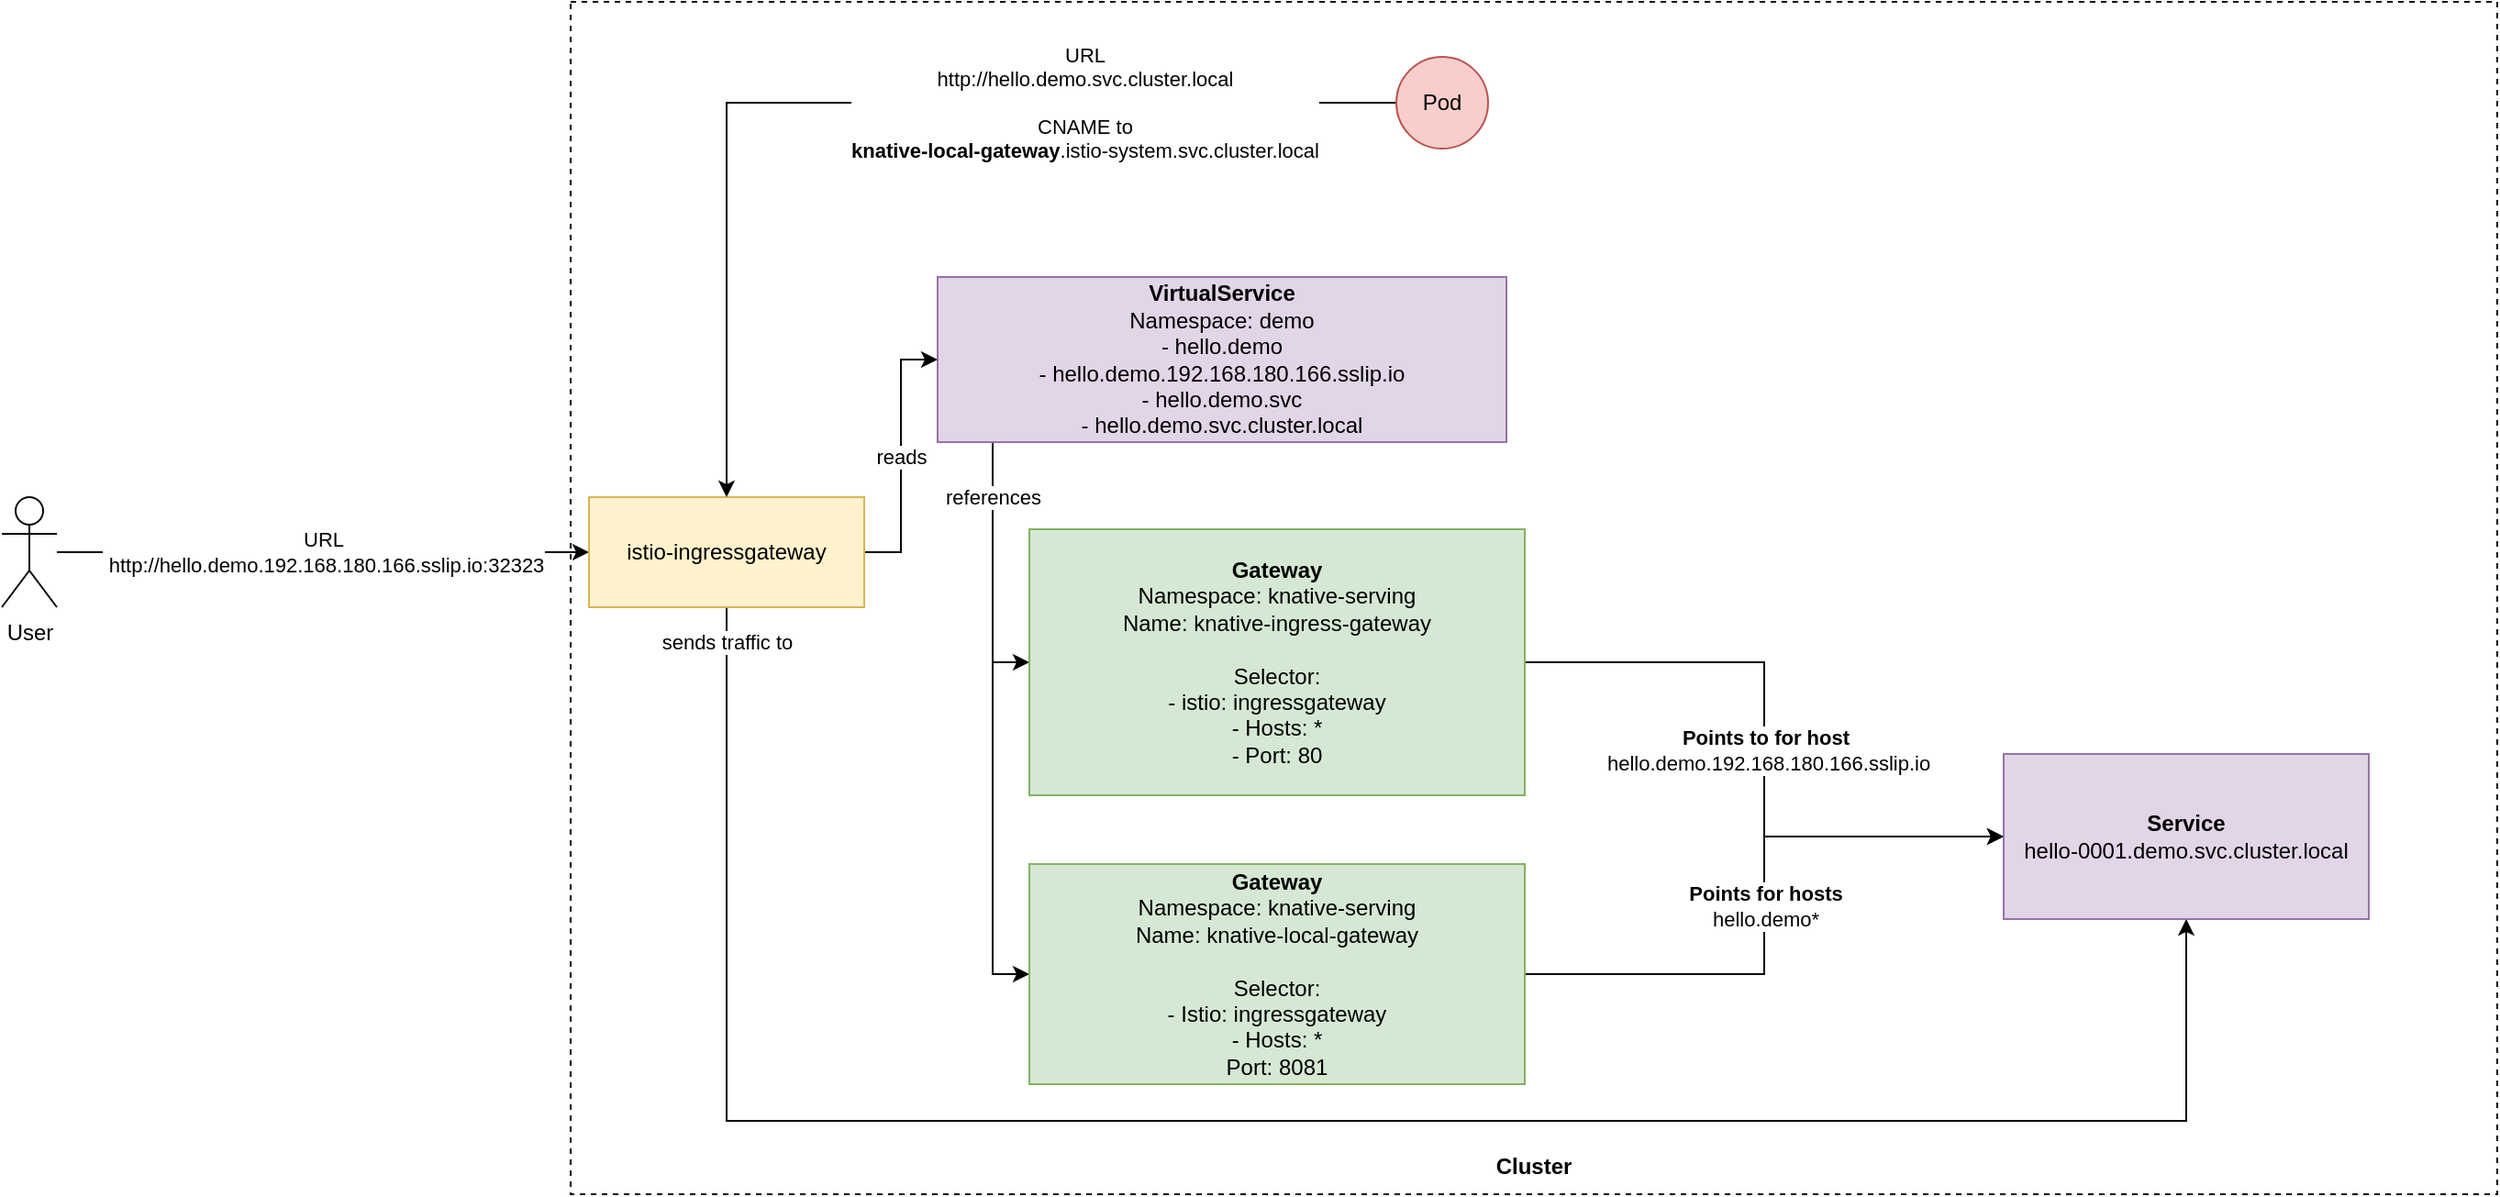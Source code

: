 <mxfile version="15.5.4" type="embed"><diagram id="23iRSUPoRavnBvh4doch" name="Page-1"><mxGraphModel dx="1064" dy="1013" grid="1" gridSize="10" guides="1" tooltips="1" connect="1" arrows="1" fold="1" page="1" pageScale="1" pageWidth="827" pageHeight="1169" math="0" shadow="0"><root><mxCell id="0"/><mxCell id="1" parent="0"/><mxCell id="19" value="&lt;br&gt;&lt;br&gt;&lt;br&gt;&lt;br&gt;&lt;br&gt;&lt;br&gt;&lt;br&gt;&lt;br&gt;&lt;br&gt;&lt;br&gt;&lt;br&gt;&lt;br&gt;&lt;br&gt;&lt;br&gt;&lt;br&gt;&lt;br&gt;&lt;br&gt;&lt;br&gt;&lt;br&gt;&lt;br&gt;&lt;br&gt;&lt;br&gt;&lt;br&gt;&lt;br&gt;&lt;br&gt;&lt;br&gt;&lt;br&gt;&lt;br&gt;&lt;br&gt;&lt;br&gt;&lt;br&gt;&lt;br&gt;&lt;br&gt;&lt;br&gt;&lt;br&gt;&lt;br&gt;&lt;br&gt;&lt;br&gt;&lt;br&gt;&lt;br&gt;&lt;br&gt;&lt;br&gt;&lt;b&gt;&lt;br&gt;Cluster&lt;/b&gt;" style="rounded=0;whiteSpace=wrap;html=1;fillColor=none;dashed=1;" vertex="1" parent="1"><mxGeometry x="460" y="40" width="1050" height="650" as="geometry"/></mxCell><mxCell id="4" value="URL&lt;br&gt;&amp;nbsp;http://hello.demo.192.168.180.166.sslip.io:32323" style="edgeStyle=orthogonalEdgeStyle;rounded=0;orthogonalLoop=1;jettySize=auto;html=1;entryX=0;entryY=0.5;entryDx=0;entryDy=0;" edge="1" parent="1" source="2" target="3"><mxGeometry relative="1" as="geometry"/></mxCell><mxCell id="2" value="User" style="shape=umlActor;verticalLabelPosition=bottom;verticalAlign=top;html=1;outlineConnect=0;" vertex="1" parent="1"><mxGeometry x="150" y="310" width="30" height="60" as="geometry"/></mxCell><mxCell id="16" value="reads" style="edgeStyle=orthogonalEdgeStyle;rounded=0;orthogonalLoop=1;jettySize=auto;html=1;entryX=0;entryY=0.5;entryDx=0;entryDy=0;" edge="1" parent="1" source="3" target="5"><mxGeometry relative="1" as="geometry"/></mxCell><mxCell id="17" value="sends traffic to" style="edgeStyle=orthogonalEdgeStyle;rounded=0;orthogonalLoop=1;jettySize=auto;html=1;entryX=0.5;entryY=1;entryDx=0;entryDy=0;" edge="1" parent="1" source="3" target="8"><mxGeometry x="-0.968" relative="1" as="geometry"><Array as="points"><mxPoint x="545" y="650"/><mxPoint x="1341" y="650"/></Array><mxPoint as="offset"/></mxGeometry></mxCell><mxCell id="3" value="istio-ingressgateway" style="rounded=0;whiteSpace=wrap;html=1;fillColor=#fff2cc;strokeColor=#d6b656;" vertex="1" parent="1"><mxGeometry x="470" y="310" width="150" height="60" as="geometry"/></mxCell><mxCell id="10" style="edgeStyle=orthogonalEdgeStyle;rounded=0;orthogonalLoop=1;jettySize=auto;html=1;entryX=0;entryY=0.5;entryDx=0;entryDy=0;" edge="1" parent="1" source="5" target="7"><mxGeometry relative="1" as="geometry"><Array as="points"><mxPoint x="690" y="400"/></Array></mxGeometry></mxCell><mxCell id="11" value="references" style="edgeStyle=orthogonalEdgeStyle;rounded=0;orthogonalLoop=1;jettySize=auto;html=1;entryX=0;entryY=0.5;entryDx=0;entryDy=0;" edge="1" parent="1" source="5" target="6"><mxGeometry x="-0.806" relative="1" as="geometry"><Array as="points"><mxPoint x="690" y="570"/></Array><mxPoint as="offset"/></mxGeometry></mxCell><mxCell id="5" value="&lt;b&gt;VirtualService&lt;/b&gt;&lt;br&gt;Namespace: demo&lt;br&gt;- hello.demo&lt;br&gt;- hello.demo.192.168.180.166.sslip.io&lt;br&gt;- hello.demo.svc&lt;br&gt;- hello.demo.svc.cluster.local" style="rounded=0;whiteSpace=wrap;html=1;fillColor=#e1d5e7;strokeColor=#9673a6;" vertex="1" parent="1"><mxGeometry x="660" y="190" width="310" height="90" as="geometry"/></mxCell><mxCell id="12" value="&lt;b&gt;Points for hosts&lt;br&gt;&lt;/b&gt;hello.demo*" style="edgeStyle=orthogonalEdgeStyle;rounded=0;orthogonalLoop=1;jettySize=auto;html=1;" edge="1" parent="1" source="6" target="8"><mxGeometry relative="1" as="geometry"/></mxCell><mxCell id="6" value="&lt;b&gt;Gateway&lt;/b&gt;&lt;br&gt;Namespace: knative-serving&lt;br&gt;Name: knative-local-gateway&lt;br&gt;&lt;br&gt;Selector:&lt;br&gt;- Istio: ingressgateway&lt;br&gt;- Hosts: *&lt;br&gt;Port: 8081" style="rounded=0;whiteSpace=wrap;html=1;fillColor=#d5e8d4;strokeColor=#82b366;" vertex="1" parent="1"><mxGeometry x="710" y="510" width="270" height="120" as="geometry"/></mxCell><mxCell id="13" value="&lt;b&gt;Points to for host&lt;/b&gt;&lt;br&gt;&amp;nbsp;hello.demo.192.168.180.166.sslip.io" style="edgeStyle=orthogonalEdgeStyle;rounded=0;orthogonalLoop=1;jettySize=auto;html=1;entryX=0;entryY=0.5;entryDx=0;entryDy=0;" edge="1" parent="1" source="7" target="8"><mxGeometry relative="1" as="geometry"/></mxCell><mxCell id="7" value="&lt;b&gt;Gateway&lt;/b&gt;&lt;br&gt;Namespace: knative-serving&lt;br&gt;Name: knative-ingress-gateway&lt;br&gt;&lt;br&gt;Selector: &lt;br&gt;- istio: ingressgateway&lt;br&gt;- Hosts: *&lt;br&gt;- Port: 80" style="rounded=0;whiteSpace=wrap;html=1;fillColor=#d5e8d4;strokeColor=#82b366;" vertex="1" parent="1"><mxGeometry x="710" y="327.5" width="270" height="145" as="geometry"/></mxCell><mxCell id="8" value="&lt;b&gt;Service&lt;br&gt;&lt;/b&gt;hello-0001.demo.svc.cluster.local" style="rounded=0;whiteSpace=wrap;html=1;fillColor=#e1d5e7;strokeColor=#9673a6;" vertex="1" parent="1"><mxGeometry x="1241" y="450" width="199" height="90" as="geometry"/></mxCell><mxCell id="21" value="URL&lt;br&gt;http://hello.demo.svc.cluster.local&lt;br&gt;&lt;br&gt;CNAME to&lt;br&gt;&lt;b&gt;knative-local-gateway&lt;/b&gt;.istio-system.svc.cluster.local" style="edgeStyle=orthogonalEdgeStyle;rounded=0;orthogonalLoop=1;jettySize=auto;html=1;entryX=0.5;entryY=0;entryDx=0;entryDy=0;" edge="1" parent="1" source="20" target="3"><mxGeometry x="-0.414" relative="1" as="geometry"><mxPoint as="offset"/></mxGeometry></mxCell><mxCell id="20" value="Pod" style="ellipse;whiteSpace=wrap;html=1;aspect=fixed;fillColor=#f8cecc;strokeColor=#b85450;" vertex="1" parent="1"><mxGeometry x="910" y="70" width="50" height="50" as="geometry"/></mxCell></root></mxGraphModel></diagram></mxfile>